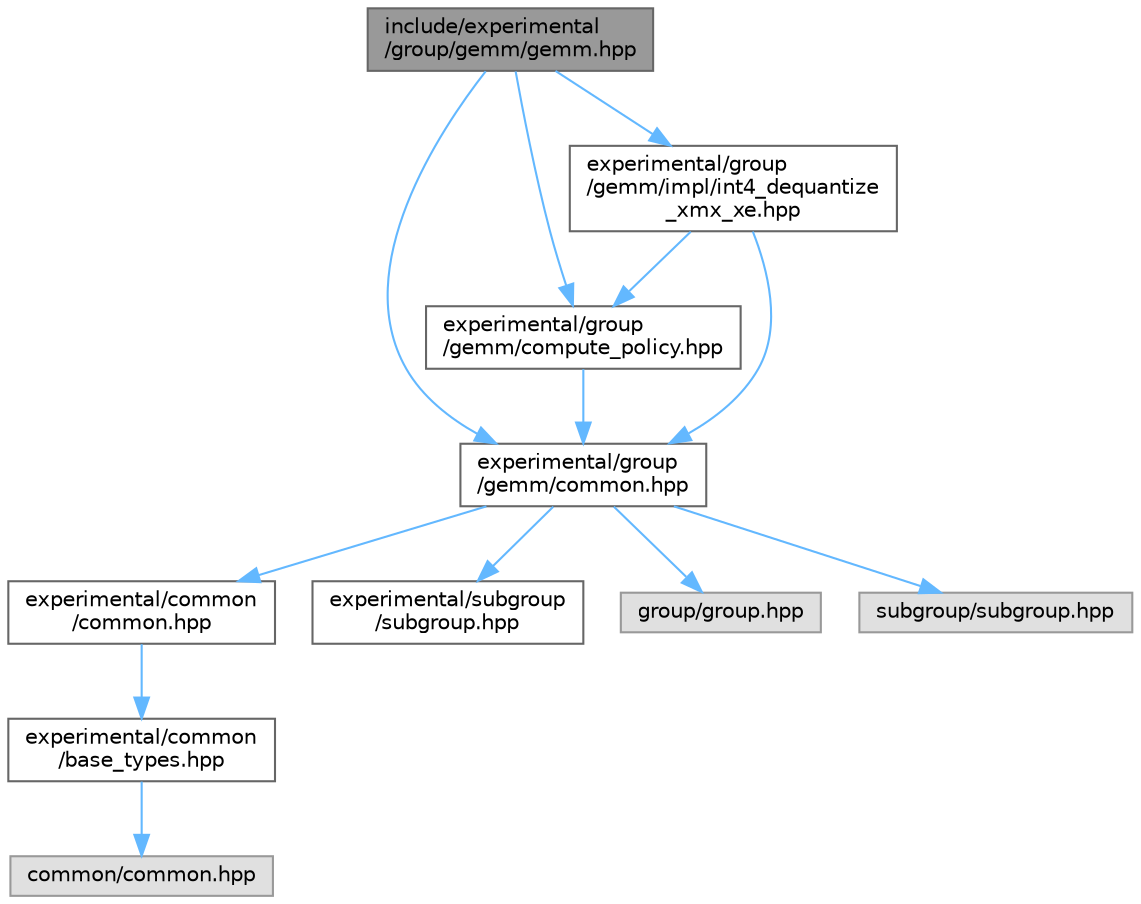 digraph "include/experimental/group/gemm/gemm.hpp"
{
 // LATEX_PDF_SIZE
  bgcolor="transparent";
  edge [fontname=Helvetica,fontsize=10,labelfontname=Helvetica,labelfontsize=10];
  node [fontname=Helvetica,fontsize=10,shape=box,height=0.2,width=0.4];
  Node1 [id="Node000001",label="include/experimental\l/group/gemm/gemm.hpp",height=0.2,width=0.4,color="gray40", fillcolor="grey60", style="filled", fontcolor="black",tooltip="C++ API."];
  Node1 -> Node2 [id="edge1_Node000001_Node000002",color="steelblue1",style="solid",tooltip=" "];
  Node2 [id="Node000002",label="experimental/group\l/gemm/common.hpp",height=0.2,width=0.4,color="grey40", fillcolor="white", style="filled",URL="$experimental_2group_2gemm_2common_8hpp.html",tooltip="C++ API."];
  Node2 -> Node3 [id="edge2_Node000002_Node000003",color="steelblue1",style="solid",tooltip=" "];
  Node3 [id="Node000003",label="experimental/common\l/common.hpp",height=0.2,width=0.4,color="grey40", fillcolor="white", style="filled",URL="$experimental_2common_2common_8hpp.html",tooltip="C++ API."];
  Node3 -> Node4 [id="edge3_Node000003_Node000004",color="steelblue1",style="solid",tooltip=" "];
  Node4 [id="Node000004",label="experimental/common\l/base_types.hpp",height=0.2,width=0.4,color="grey40", fillcolor="white", style="filled",URL="$experimental_2common_2base__types_8hpp.html",tooltip="C++ API."];
  Node4 -> Node5 [id="edge4_Node000004_Node000005",color="steelblue1",style="solid",tooltip=" "];
  Node5 [id="Node000005",label="common/common.hpp",height=0.2,width=0.4,color="grey60", fillcolor="#E0E0E0", style="filled",tooltip=" "];
  Node2 -> Node6 [id="edge5_Node000002_Node000006",color="steelblue1",style="solid",tooltip=" "];
  Node6 [id="Node000006",label="experimental/subgroup\l/subgroup.hpp",height=0.2,width=0.4,color="grey40", fillcolor="white", style="filled",URL="$experimental_2subgroup_2subgroup_8hpp.html",tooltip="C++ API."];
  Node2 -> Node7 [id="edge6_Node000002_Node000007",color="steelblue1",style="solid",tooltip=" "];
  Node7 [id="Node000007",label="group/group.hpp",height=0.2,width=0.4,color="grey60", fillcolor="#E0E0E0", style="filled",tooltip=" "];
  Node2 -> Node8 [id="edge7_Node000002_Node000008",color="steelblue1",style="solid",tooltip=" "];
  Node8 [id="Node000008",label="subgroup/subgroup.hpp",height=0.2,width=0.4,color="grey60", fillcolor="#E0E0E0", style="filled",tooltip=" "];
  Node1 -> Node9 [id="edge8_Node000001_Node000009",color="steelblue1",style="solid",tooltip=" "];
  Node9 [id="Node000009",label="experimental/group\l/gemm/compute_policy.hpp",height=0.2,width=0.4,color="grey40", fillcolor="white", style="filled",URL="$experimental_2group_2gemm_2compute__policy_8hpp.html",tooltip="C++ API."];
  Node9 -> Node2 [id="edge9_Node000009_Node000002",color="steelblue1",style="solid",tooltip=" "];
  Node1 -> Node10 [id="edge10_Node000001_Node000010",color="steelblue1",style="solid",tooltip=" "];
  Node10 [id="Node000010",label="experimental/group\l/gemm/impl/int4_dequantize\l_xmx_xe.hpp",height=0.2,width=0.4,color="grey40", fillcolor="white", style="filled",URL="$int4__dequantize__xmx__xe_8hpp.html",tooltip="C++ API."];
  Node10 -> Node2 [id="edge11_Node000010_Node000002",color="steelblue1",style="solid",tooltip=" "];
  Node10 -> Node9 [id="edge12_Node000010_Node000009",color="steelblue1",style="solid",tooltip=" "];
}
